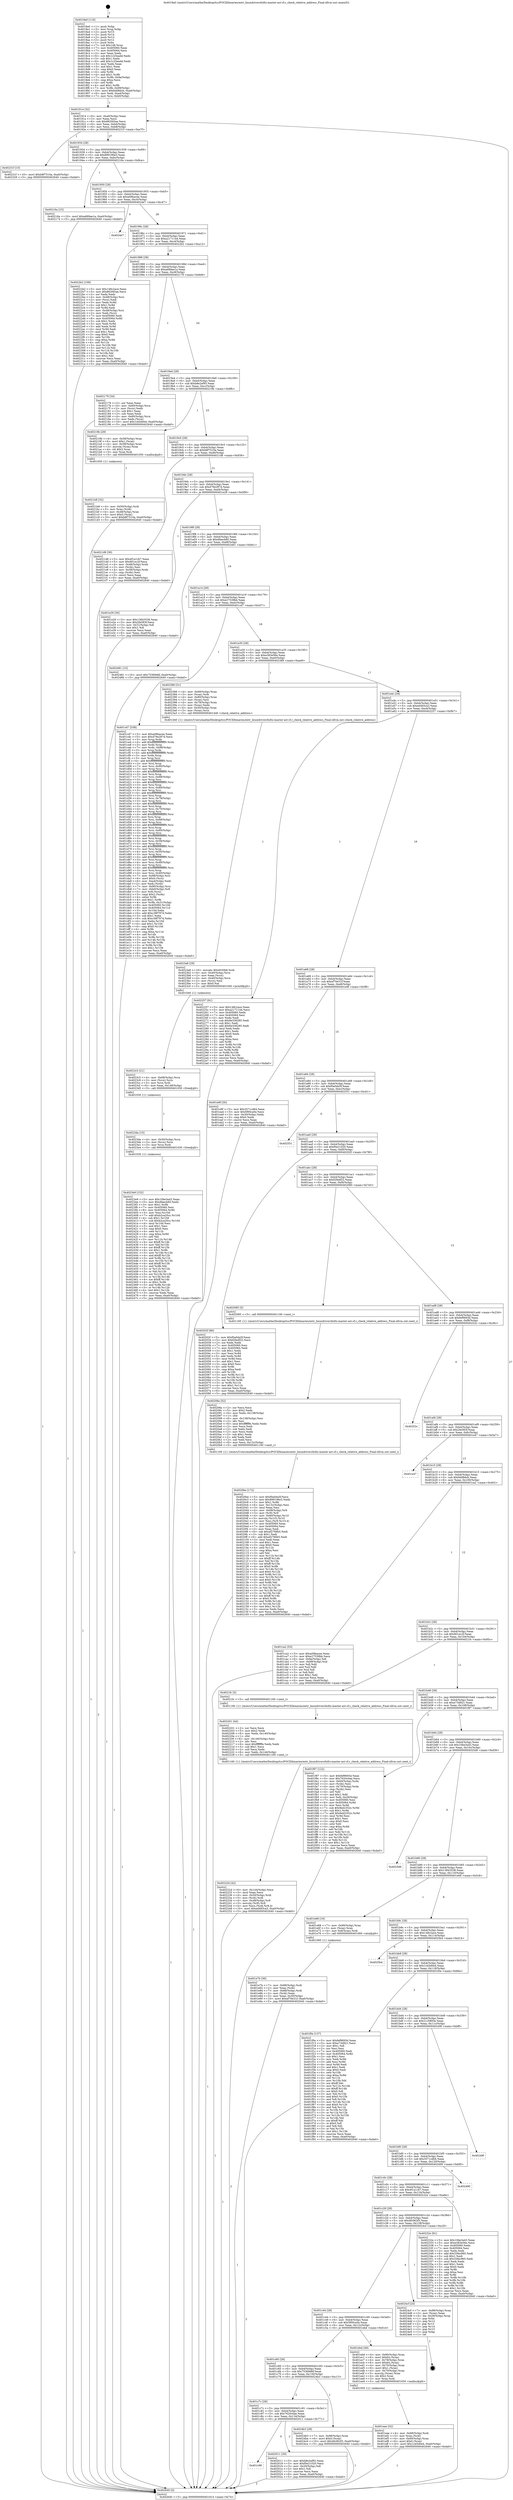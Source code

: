 digraph "0x4018a0" {
  label = "0x4018a0 (/mnt/c/Users/mathe/Desktop/tcc/POCII/binaries/extr_linuxdriversfsifsi-master-ast-cf.c_check_relative_address_Final-ollvm.out::main(0))"
  labelloc = "t"
  node[shape=record]

  Entry [label="",width=0.3,height=0.3,shape=circle,fillcolor=black,style=filled]
  "0x401914" [label="{
     0x401914 [32]\l
     | [instrs]\l
     &nbsp;&nbsp;0x401914 \<+6\>: mov -0xa0(%rbp),%eax\l
     &nbsp;&nbsp;0x40191a \<+2\>: mov %eax,%ecx\l
     &nbsp;&nbsp;0x40191c \<+6\>: sub $0x862f45ae,%ecx\l
     &nbsp;&nbsp;0x401922 \<+6\>: mov %eax,-0xb4(%rbp)\l
     &nbsp;&nbsp;0x401928 \<+6\>: mov %ecx,-0xb8(%rbp)\l
     &nbsp;&nbsp;0x40192e \<+6\>: je 000000000040231f \<main+0xa7f\>\l
  }"]
  "0x40231f" [label="{
     0x40231f [15]\l
     | [instrs]\l
     &nbsp;&nbsp;0x40231f \<+10\>: movl $0xb8f7510a,-0xa0(%rbp)\l
     &nbsp;&nbsp;0x402329 \<+5\>: jmp 0000000000402640 \<main+0xda0\>\l
  }"]
  "0x401934" [label="{
     0x401934 [28]\l
     | [instrs]\l
     &nbsp;&nbsp;0x401934 \<+5\>: jmp 0000000000401939 \<main+0x99\>\l
     &nbsp;&nbsp;0x401939 \<+6\>: mov -0xb4(%rbp),%eax\l
     &nbsp;&nbsp;0x40193f \<+5\>: sub $0x899196e3,%eax\l
     &nbsp;&nbsp;0x401944 \<+6\>: mov %eax,-0xbc(%rbp)\l
     &nbsp;&nbsp;0x40194a \<+6\>: je 000000000040216a \<main+0x8ca\>\l
  }"]
  Exit [label="",width=0.3,height=0.3,shape=circle,fillcolor=black,style=filled,peripheries=2]
  "0x40216a" [label="{
     0x40216a [15]\l
     | [instrs]\l
     &nbsp;&nbsp;0x40216a \<+10\>: movl $0xa689ae1a,-0xa0(%rbp)\l
     &nbsp;&nbsp;0x402174 \<+5\>: jmp 0000000000402640 \<main+0xda0\>\l
  }"]
  "0x401950" [label="{
     0x401950 [28]\l
     | [instrs]\l
     &nbsp;&nbsp;0x401950 \<+5\>: jmp 0000000000401955 \<main+0xb5\>\l
     &nbsp;&nbsp;0x401955 \<+6\>: mov -0xb4(%rbp),%eax\l
     &nbsp;&nbsp;0x40195b \<+5\>: sub $0xa09bacee,%eax\l
     &nbsp;&nbsp;0x401960 \<+6\>: mov %eax,-0xc0(%rbp)\l
     &nbsp;&nbsp;0x401966 \<+6\>: je 00000000004024e7 \<main+0xc47\>\l
  }"]
  "0x4023e9" [label="{
     0x4023e9 [152]\l
     | [instrs]\l
     &nbsp;&nbsp;0x4023e9 \<+5\>: mov $0x10be3a43,%eax\l
     &nbsp;&nbsp;0x4023ee \<+5\>: mov $0xdfaecb60,%edx\l
     &nbsp;&nbsp;0x4023f3 \<+3\>: mov $0x1,%r8b\l
     &nbsp;&nbsp;0x4023f6 \<+7\>: mov 0x405060,%esi\l
     &nbsp;&nbsp;0x4023fd \<+8\>: mov 0x405064,%r9d\l
     &nbsp;&nbsp;0x402405 \<+3\>: mov %esi,%r10d\l
     &nbsp;&nbsp;0x402408 \<+7\>: add $0xb2ca20cc,%r10d\l
     &nbsp;&nbsp;0x40240f \<+4\>: sub $0x1,%r10d\l
     &nbsp;&nbsp;0x402413 \<+7\>: sub $0xb2ca20cc,%r10d\l
     &nbsp;&nbsp;0x40241a \<+4\>: imul %r10d,%esi\l
     &nbsp;&nbsp;0x40241e \<+3\>: and $0x1,%esi\l
     &nbsp;&nbsp;0x402421 \<+3\>: cmp $0x0,%esi\l
     &nbsp;&nbsp;0x402424 \<+4\>: sete %r11b\l
     &nbsp;&nbsp;0x402428 \<+4\>: cmp $0xa,%r9d\l
     &nbsp;&nbsp;0x40242c \<+3\>: setl %bl\l
     &nbsp;&nbsp;0x40242f \<+3\>: mov %r11b,%r14b\l
     &nbsp;&nbsp;0x402432 \<+4\>: xor $0xff,%r14b\l
     &nbsp;&nbsp;0x402436 \<+3\>: mov %bl,%r15b\l
     &nbsp;&nbsp;0x402439 \<+4\>: xor $0xff,%r15b\l
     &nbsp;&nbsp;0x40243d \<+4\>: xor $0x1,%r8b\l
     &nbsp;&nbsp;0x402441 \<+3\>: mov %r14b,%r12b\l
     &nbsp;&nbsp;0x402444 \<+4\>: and $0xff,%r12b\l
     &nbsp;&nbsp;0x402448 \<+3\>: and %r8b,%r11b\l
     &nbsp;&nbsp;0x40244b \<+3\>: mov %r15b,%r13b\l
     &nbsp;&nbsp;0x40244e \<+4\>: and $0xff,%r13b\l
     &nbsp;&nbsp;0x402452 \<+3\>: and %r8b,%bl\l
     &nbsp;&nbsp;0x402455 \<+3\>: or %r11b,%r12b\l
     &nbsp;&nbsp;0x402458 \<+3\>: or %bl,%r13b\l
     &nbsp;&nbsp;0x40245b \<+3\>: xor %r13b,%r12b\l
     &nbsp;&nbsp;0x40245e \<+3\>: or %r15b,%r14b\l
     &nbsp;&nbsp;0x402461 \<+4\>: xor $0xff,%r14b\l
     &nbsp;&nbsp;0x402465 \<+4\>: or $0x1,%r8b\l
     &nbsp;&nbsp;0x402469 \<+3\>: and %r8b,%r14b\l
     &nbsp;&nbsp;0x40246c \<+3\>: or %r14b,%r12b\l
     &nbsp;&nbsp;0x40246f \<+4\>: test $0x1,%r12b\l
     &nbsp;&nbsp;0x402473 \<+3\>: cmovne %edx,%eax\l
     &nbsp;&nbsp;0x402476 \<+6\>: mov %eax,-0xa0(%rbp)\l
     &nbsp;&nbsp;0x40247c \<+5\>: jmp 0000000000402640 \<main+0xda0\>\l
  }"]
  "0x4024e7" [label="{
     0x4024e7\l
  }", style=dashed]
  "0x40196c" [label="{
     0x40196c [28]\l
     | [instrs]\l
     &nbsp;&nbsp;0x40196c \<+5\>: jmp 0000000000401971 \<main+0xd1\>\l
     &nbsp;&nbsp;0x401971 \<+6\>: mov -0xb4(%rbp),%eax\l
     &nbsp;&nbsp;0x401977 \<+5\>: sub $0xa2171144,%eax\l
     &nbsp;&nbsp;0x40197c \<+6\>: mov %eax,-0xc4(%rbp)\l
     &nbsp;&nbsp;0x401982 \<+6\>: je 00000000004022b2 \<main+0xa12\>\l
  }"]
  "0x4023da" [label="{
     0x4023da [15]\l
     | [instrs]\l
     &nbsp;&nbsp;0x4023da \<+4\>: mov -0x50(%rbp),%rcx\l
     &nbsp;&nbsp;0x4023de \<+3\>: mov (%rcx),%rcx\l
     &nbsp;&nbsp;0x4023e1 \<+3\>: mov %rcx,%rdi\l
     &nbsp;&nbsp;0x4023e4 \<+5\>: call 0000000000401030 \<free@plt\>\l
     | [calls]\l
     &nbsp;&nbsp;0x401030 \{1\} (unknown)\l
  }"]
  "0x4022b2" [label="{
     0x4022b2 [109]\l
     | [instrs]\l
     &nbsp;&nbsp;0x4022b2 \<+5\>: mov $0x148c2ace,%eax\l
     &nbsp;&nbsp;0x4022b7 \<+5\>: mov $0x862f45ae,%ecx\l
     &nbsp;&nbsp;0x4022bc \<+2\>: xor %edx,%edx\l
     &nbsp;&nbsp;0x4022be \<+4\>: mov -0x48(%rbp),%rsi\l
     &nbsp;&nbsp;0x4022c2 \<+2\>: mov (%rsi),%edi\l
     &nbsp;&nbsp;0x4022c4 \<+3\>: mov %edx,%r8d\l
     &nbsp;&nbsp;0x4022c7 \<+4\>: sub $0x1,%r8d\l
     &nbsp;&nbsp;0x4022cb \<+3\>: sub %r8d,%edi\l
     &nbsp;&nbsp;0x4022ce \<+4\>: mov -0x48(%rbp),%rsi\l
     &nbsp;&nbsp;0x4022d2 \<+2\>: mov %edi,(%rsi)\l
     &nbsp;&nbsp;0x4022d4 \<+7\>: mov 0x405060,%edi\l
     &nbsp;&nbsp;0x4022db \<+8\>: mov 0x405064,%r8d\l
     &nbsp;&nbsp;0x4022e3 \<+3\>: sub $0x1,%edx\l
     &nbsp;&nbsp;0x4022e6 \<+3\>: mov %edi,%r9d\l
     &nbsp;&nbsp;0x4022e9 \<+3\>: add %edx,%r9d\l
     &nbsp;&nbsp;0x4022ec \<+4\>: imul %r9d,%edi\l
     &nbsp;&nbsp;0x4022f0 \<+3\>: and $0x1,%edi\l
     &nbsp;&nbsp;0x4022f3 \<+3\>: cmp $0x0,%edi\l
     &nbsp;&nbsp;0x4022f6 \<+4\>: sete %r10b\l
     &nbsp;&nbsp;0x4022fa \<+4\>: cmp $0xa,%r8d\l
     &nbsp;&nbsp;0x4022fe \<+4\>: setl %r11b\l
     &nbsp;&nbsp;0x402302 \<+3\>: mov %r10b,%bl\l
     &nbsp;&nbsp;0x402305 \<+3\>: and %r11b,%bl\l
     &nbsp;&nbsp;0x402308 \<+3\>: xor %r11b,%r10b\l
     &nbsp;&nbsp;0x40230b \<+3\>: or %r10b,%bl\l
     &nbsp;&nbsp;0x40230e \<+3\>: test $0x1,%bl\l
     &nbsp;&nbsp;0x402311 \<+3\>: cmovne %ecx,%eax\l
     &nbsp;&nbsp;0x402314 \<+6\>: mov %eax,-0xa0(%rbp)\l
     &nbsp;&nbsp;0x40231a \<+5\>: jmp 0000000000402640 \<main+0xda0\>\l
  }"]
  "0x401988" [label="{
     0x401988 [28]\l
     | [instrs]\l
     &nbsp;&nbsp;0x401988 \<+5\>: jmp 000000000040198d \<main+0xed\>\l
     &nbsp;&nbsp;0x40198d \<+6\>: mov -0xb4(%rbp),%eax\l
     &nbsp;&nbsp;0x401993 \<+5\>: sub $0xa689ae1a,%eax\l
     &nbsp;&nbsp;0x401998 \<+6\>: mov %eax,-0xc8(%rbp)\l
     &nbsp;&nbsp;0x40199e \<+6\>: je 0000000000402179 \<main+0x8d9\>\l
  }"]
  "0x4023c5" [label="{
     0x4023c5 [21]\l
     | [instrs]\l
     &nbsp;&nbsp;0x4023c5 \<+4\>: mov -0x68(%rbp),%rcx\l
     &nbsp;&nbsp;0x4023c9 \<+3\>: mov (%rcx),%rcx\l
     &nbsp;&nbsp;0x4023cc \<+3\>: mov %rcx,%rdi\l
     &nbsp;&nbsp;0x4023cf \<+6\>: mov %eax,-0x148(%rbp)\l
     &nbsp;&nbsp;0x4023d5 \<+5\>: call 0000000000401030 \<free@plt\>\l
     | [calls]\l
     &nbsp;&nbsp;0x401030 \{1\} (unknown)\l
  }"]
  "0x402179" [label="{
     0x402179 [34]\l
     | [instrs]\l
     &nbsp;&nbsp;0x402179 \<+2\>: xor %eax,%eax\l
     &nbsp;&nbsp;0x40217b \<+4\>: mov -0x60(%rbp),%rcx\l
     &nbsp;&nbsp;0x40217f \<+2\>: mov (%rcx),%edx\l
     &nbsp;&nbsp;0x402181 \<+3\>: sub $0x1,%eax\l
     &nbsp;&nbsp;0x402184 \<+2\>: sub %eax,%edx\l
     &nbsp;&nbsp;0x402186 \<+4\>: mov -0x60(%rbp),%rcx\l
     &nbsp;&nbsp;0x40218a \<+2\>: mov %edx,(%rcx)\l
     &nbsp;&nbsp;0x40218c \<+10\>: movl $0x1cb5d0e4,-0xa0(%rbp)\l
     &nbsp;&nbsp;0x402196 \<+5\>: jmp 0000000000402640 \<main+0xda0\>\l
  }"]
  "0x4019a4" [label="{
     0x4019a4 [28]\l
     | [instrs]\l
     &nbsp;&nbsp;0x4019a4 \<+5\>: jmp 00000000004019a9 \<main+0x109\>\l
     &nbsp;&nbsp;0x4019a9 \<+6\>: mov -0xb4(%rbp),%eax\l
     &nbsp;&nbsp;0x4019af \<+5\>: sub $0xb8e2ef93,%eax\l
     &nbsp;&nbsp;0x4019b4 \<+6\>: mov %eax,-0xcc(%rbp)\l
     &nbsp;&nbsp;0x4019ba \<+6\>: je 000000000040219b \<main+0x8fb\>\l
  }"]
  "0x4023a8" [label="{
     0x4023a8 [29]\l
     | [instrs]\l
     &nbsp;&nbsp;0x4023a8 \<+10\>: movabs $0x4030b6,%rdi\l
     &nbsp;&nbsp;0x4023b2 \<+4\>: mov -0x40(%rbp),%rcx\l
     &nbsp;&nbsp;0x4023b6 \<+2\>: mov %eax,(%rcx)\l
     &nbsp;&nbsp;0x4023b8 \<+4\>: mov -0x40(%rbp),%rcx\l
     &nbsp;&nbsp;0x4023bc \<+2\>: mov (%rcx),%esi\l
     &nbsp;&nbsp;0x4023be \<+2\>: mov $0x0,%al\l
     &nbsp;&nbsp;0x4023c0 \<+5\>: call 0000000000401040 \<printf@plt\>\l
     | [calls]\l
     &nbsp;&nbsp;0x401040 \{1\} (unknown)\l
  }"]
  "0x40219b" [label="{
     0x40219b [29]\l
     | [instrs]\l
     &nbsp;&nbsp;0x40219b \<+4\>: mov -0x58(%rbp),%rax\l
     &nbsp;&nbsp;0x40219f \<+6\>: movl $0x1,(%rax)\l
     &nbsp;&nbsp;0x4021a5 \<+4\>: mov -0x58(%rbp),%rax\l
     &nbsp;&nbsp;0x4021a9 \<+3\>: movslq (%rax),%rax\l
     &nbsp;&nbsp;0x4021ac \<+4\>: shl $0x2,%rax\l
     &nbsp;&nbsp;0x4021b0 \<+3\>: mov %rax,%rdi\l
     &nbsp;&nbsp;0x4021b3 \<+5\>: call 0000000000401050 \<malloc@plt\>\l
     | [calls]\l
     &nbsp;&nbsp;0x401050 \{1\} (unknown)\l
  }"]
  "0x4019c0" [label="{
     0x4019c0 [28]\l
     | [instrs]\l
     &nbsp;&nbsp;0x4019c0 \<+5\>: jmp 00000000004019c5 \<main+0x125\>\l
     &nbsp;&nbsp;0x4019c5 \<+6\>: mov -0xb4(%rbp),%eax\l
     &nbsp;&nbsp;0x4019cb \<+5\>: sub $0xb8f7510a,%eax\l
     &nbsp;&nbsp;0x4019d0 \<+6\>: mov %eax,-0xd0(%rbp)\l
     &nbsp;&nbsp;0x4019d6 \<+6\>: je 00000000004021d8 \<main+0x938\>\l
  }"]
  "0x40222d" [label="{
     0x40222d [42]\l
     | [instrs]\l
     &nbsp;&nbsp;0x40222d \<+6\>: mov -0x144(%rbp),%ecx\l
     &nbsp;&nbsp;0x402233 \<+3\>: imul %eax,%ecx\l
     &nbsp;&nbsp;0x402236 \<+4\>: mov -0x50(%rbp),%rdi\l
     &nbsp;&nbsp;0x40223a \<+3\>: mov (%rdi),%rdi\l
     &nbsp;&nbsp;0x40223d \<+4\>: mov -0x48(%rbp),%r8\l
     &nbsp;&nbsp;0x402241 \<+3\>: movslq (%r8),%r8\l
     &nbsp;&nbsp;0x402244 \<+4\>: mov %ecx,(%rdi,%r8,4)\l
     &nbsp;&nbsp;0x402248 \<+10\>: movl $0xed493ca3,-0xa0(%rbp)\l
     &nbsp;&nbsp;0x402252 \<+5\>: jmp 0000000000402640 \<main+0xda0\>\l
  }"]
  "0x4021d8" [label="{
     0x4021d8 [36]\l
     | [instrs]\l
     &nbsp;&nbsp;0x4021d8 \<+5\>: mov $0x4f1a1cb7,%eax\l
     &nbsp;&nbsp;0x4021dd \<+5\>: mov $0x901ec2f,%ecx\l
     &nbsp;&nbsp;0x4021e2 \<+4\>: mov -0x48(%rbp),%rdx\l
     &nbsp;&nbsp;0x4021e6 \<+2\>: mov (%rdx),%esi\l
     &nbsp;&nbsp;0x4021e8 \<+4\>: mov -0x58(%rbp),%rdx\l
     &nbsp;&nbsp;0x4021ec \<+2\>: cmp (%rdx),%esi\l
     &nbsp;&nbsp;0x4021ee \<+3\>: cmovl %ecx,%eax\l
     &nbsp;&nbsp;0x4021f1 \<+6\>: mov %eax,-0xa0(%rbp)\l
     &nbsp;&nbsp;0x4021f7 \<+5\>: jmp 0000000000402640 \<main+0xda0\>\l
  }"]
  "0x4019dc" [label="{
     0x4019dc [28]\l
     | [instrs]\l
     &nbsp;&nbsp;0x4019dc \<+5\>: jmp 00000000004019e1 \<main+0x141\>\l
     &nbsp;&nbsp;0x4019e1 \<+6\>: mov -0xb4(%rbp),%eax\l
     &nbsp;&nbsp;0x4019e7 \<+5\>: sub $0xd79e287d,%eax\l
     &nbsp;&nbsp;0x4019ec \<+6\>: mov %eax,-0xd4(%rbp)\l
     &nbsp;&nbsp;0x4019f2 \<+6\>: je 0000000000401e29 \<main+0x589\>\l
  }"]
  "0x402201" [label="{
     0x402201 [44]\l
     | [instrs]\l
     &nbsp;&nbsp;0x402201 \<+2\>: xor %ecx,%ecx\l
     &nbsp;&nbsp;0x402203 \<+5\>: mov $0x2,%edx\l
     &nbsp;&nbsp;0x402208 \<+6\>: mov %edx,-0x140(%rbp)\l
     &nbsp;&nbsp;0x40220e \<+1\>: cltd\l
     &nbsp;&nbsp;0x40220f \<+6\>: mov -0x140(%rbp),%esi\l
     &nbsp;&nbsp;0x402215 \<+2\>: idiv %esi\l
     &nbsp;&nbsp;0x402217 \<+6\>: imul $0xfffffffe,%edx,%edx\l
     &nbsp;&nbsp;0x40221d \<+3\>: sub $0x1,%ecx\l
     &nbsp;&nbsp;0x402220 \<+2\>: sub %ecx,%edx\l
     &nbsp;&nbsp;0x402222 \<+6\>: mov %edx,-0x144(%rbp)\l
     &nbsp;&nbsp;0x402228 \<+5\>: call 0000000000401160 \<next_i\>\l
     | [calls]\l
     &nbsp;&nbsp;0x401160 \{1\} (/mnt/c/Users/mathe/Desktop/tcc/POCII/binaries/extr_linuxdriversfsifsi-master-ast-cf.c_check_relative_address_Final-ollvm.out::next_i)\l
  }"]
  "0x401e29" [label="{
     0x401e29 [30]\l
     | [instrs]\l
     &nbsp;&nbsp;0x401e29 \<+5\>: mov $0x13843538,%eax\l
     &nbsp;&nbsp;0x401e2e \<+5\>: mov $0x2fe583f,%ecx\l
     &nbsp;&nbsp;0x401e33 \<+3\>: mov -0x31(%rbp),%dl\l
     &nbsp;&nbsp;0x401e36 \<+3\>: test $0x1,%dl\l
     &nbsp;&nbsp;0x401e39 \<+3\>: cmovne %ecx,%eax\l
     &nbsp;&nbsp;0x401e3c \<+6\>: mov %eax,-0xa0(%rbp)\l
     &nbsp;&nbsp;0x401e42 \<+5\>: jmp 0000000000402640 \<main+0xda0\>\l
  }"]
  "0x4019f8" [label="{
     0x4019f8 [28]\l
     | [instrs]\l
     &nbsp;&nbsp;0x4019f8 \<+5\>: jmp 00000000004019fd \<main+0x15d\>\l
     &nbsp;&nbsp;0x4019fd \<+6\>: mov -0xb4(%rbp),%eax\l
     &nbsp;&nbsp;0x401a03 \<+5\>: sub $0xdfaecb60,%eax\l
     &nbsp;&nbsp;0x401a08 \<+6\>: mov %eax,-0xd8(%rbp)\l
     &nbsp;&nbsp;0x401a0e \<+6\>: je 0000000000402481 \<main+0xbe1\>\l
  }"]
  "0x4021b8" [label="{
     0x4021b8 [32]\l
     | [instrs]\l
     &nbsp;&nbsp;0x4021b8 \<+4\>: mov -0x50(%rbp),%rdi\l
     &nbsp;&nbsp;0x4021bc \<+3\>: mov %rax,(%rdi)\l
     &nbsp;&nbsp;0x4021bf \<+4\>: mov -0x48(%rbp),%rax\l
     &nbsp;&nbsp;0x4021c3 \<+6\>: movl $0x0,(%rax)\l
     &nbsp;&nbsp;0x4021c9 \<+10\>: movl $0xb8f7510a,-0xa0(%rbp)\l
     &nbsp;&nbsp;0x4021d3 \<+5\>: jmp 0000000000402640 \<main+0xda0\>\l
  }"]
  "0x402481" [label="{
     0x402481 [15]\l
     | [instrs]\l
     &nbsp;&nbsp;0x402481 \<+10\>: movl $0x75369d6f,-0xa0(%rbp)\l
     &nbsp;&nbsp;0x40248b \<+5\>: jmp 0000000000402640 \<main+0xda0\>\l
  }"]
  "0x401a14" [label="{
     0x401a14 [28]\l
     | [instrs]\l
     &nbsp;&nbsp;0x401a14 \<+5\>: jmp 0000000000401a19 \<main+0x179\>\l
     &nbsp;&nbsp;0x401a19 \<+6\>: mov -0xb4(%rbp),%eax\l
     &nbsp;&nbsp;0x401a1f \<+5\>: sub $0xe27539bb,%eax\l
     &nbsp;&nbsp;0x401a24 \<+6\>: mov %eax,-0xdc(%rbp)\l
     &nbsp;&nbsp;0x401a2a \<+6\>: je 0000000000401cd7 \<main+0x437\>\l
  }"]
  "0x4020be" [label="{
     0x4020be [172]\l
     | [instrs]\l
     &nbsp;&nbsp;0x4020be \<+5\>: mov $0xf0a0da5f,%ecx\l
     &nbsp;&nbsp;0x4020c3 \<+5\>: mov $0x899196e3,%edx\l
     &nbsp;&nbsp;0x4020c8 \<+3\>: mov $0x1,%r8b\l
     &nbsp;&nbsp;0x4020cb \<+6\>: mov -0x13c(%rbp),%esi\l
     &nbsp;&nbsp;0x4020d1 \<+3\>: imul %eax,%esi\l
     &nbsp;&nbsp;0x4020d4 \<+4\>: mov -0x68(%rbp),%r9\l
     &nbsp;&nbsp;0x4020d8 \<+3\>: mov (%r9),%r9\l
     &nbsp;&nbsp;0x4020db \<+4\>: mov -0x60(%rbp),%r10\l
     &nbsp;&nbsp;0x4020df \<+3\>: movslq (%r10),%r10\l
     &nbsp;&nbsp;0x4020e2 \<+4\>: mov %esi,(%r9,%r10,4)\l
     &nbsp;&nbsp;0x4020e6 \<+7\>: mov 0x405060,%eax\l
     &nbsp;&nbsp;0x4020ed \<+7\>: mov 0x405064,%esi\l
     &nbsp;&nbsp;0x4020f4 \<+2\>: mov %eax,%edi\l
     &nbsp;&nbsp;0x4020f6 \<+6\>: sub $0xaf2766b5,%edi\l
     &nbsp;&nbsp;0x4020fc \<+3\>: sub $0x1,%edi\l
     &nbsp;&nbsp;0x4020ff \<+6\>: add $0xaf2766b5,%edi\l
     &nbsp;&nbsp;0x402105 \<+3\>: imul %edi,%eax\l
     &nbsp;&nbsp;0x402108 \<+3\>: and $0x1,%eax\l
     &nbsp;&nbsp;0x40210b \<+3\>: cmp $0x0,%eax\l
     &nbsp;&nbsp;0x40210e \<+4\>: sete %r11b\l
     &nbsp;&nbsp;0x402112 \<+3\>: cmp $0xa,%esi\l
     &nbsp;&nbsp;0x402115 \<+3\>: setl %bl\l
     &nbsp;&nbsp;0x402118 \<+3\>: mov %r11b,%r14b\l
     &nbsp;&nbsp;0x40211b \<+4\>: xor $0xff,%r14b\l
     &nbsp;&nbsp;0x40211f \<+3\>: mov %bl,%r15b\l
     &nbsp;&nbsp;0x402122 \<+4\>: xor $0xff,%r15b\l
     &nbsp;&nbsp;0x402126 \<+4\>: xor $0x0,%r8b\l
     &nbsp;&nbsp;0x40212a \<+3\>: mov %r14b,%r12b\l
     &nbsp;&nbsp;0x40212d \<+4\>: and $0x0,%r12b\l
     &nbsp;&nbsp;0x402131 \<+3\>: and %r8b,%r11b\l
     &nbsp;&nbsp;0x402134 \<+3\>: mov %r15b,%r13b\l
     &nbsp;&nbsp;0x402137 \<+4\>: and $0x0,%r13b\l
     &nbsp;&nbsp;0x40213b \<+3\>: and %r8b,%bl\l
     &nbsp;&nbsp;0x40213e \<+3\>: or %r11b,%r12b\l
     &nbsp;&nbsp;0x402141 \<+3\>: or %bl,%r13b\l
     &nbsp;&nbsp;0x402144 \<+3\>: xor %r13b,%r12b\l
     &nbsp;&nbsp;0x402147 \<+3\>: or %r15b,%r14b\l
     &nbsp;&nbsp;0x40214a \<+4\>: xor $0xff,%r14b\l
     &nbsp;&nbsp;0x40214e \<+4\>: or $0x0,%r8b\l
     &nbsp;&nbsp;0x402152 \<+3\>: and %r8b,%r14b\l
     &nbsp;&nbsp;0x402155 \<+3\>: or %r14b,%r12b\l
     &nbsp;&nbsp;0x402158 \<+4\>: test $0x1,%r12b\l
     &nbsp;&nbsp;0x40215c \<+3\>: cmovne %edx,%ecx\l
     &nbsp;&nbsp;0x40215f \<+6\>: mov %ecx,-0xa0(%rbp)\l
     &nbsp;&nbsp;0x402165 \<+5\>: jmp 0000000000402640 \<main+0xda0\>\l
  }"]
  "0x401cd7" [label="{
     0x401cd7 [338]\l
     | [instrs]\l
     &nbsp;&nbsp;0x401cd7 \<+5\>: mov $0xa09bacee,%eax\l
     &nbsp;&nbsp;0x401cdc \<+5\>: mov $0xd79e287d,%ecx\l
     &nbsp;&nbsp;0x401ce1 \<+3\>: mov %rsp,%rdx\l
     &nbsp;&nbsp;0x401ce4 \<+4\>: add $0xfffffffffffffff0,%rdx\l
     &nbsp;&nbsp;0x401ce8 \<+3\>: mov %rdx,%rsp\l
     &nbsp;&nbsp;0x401ceb \<+7\>: mov %rdx,-0x98(%rbp)\l
     &nbsp;&nbsp;0x401cf2 \<+3\>: mov %rsp,%rdx\l
     &nbsp;&nbsp;0x401cf5 \<+4\>: add $0xfffffffffffffff0,%rdx\l
     &nbsp;&nbsp;0x401cf9 \<+3\>: mov %rdx,%rsp\l
     &nbsp;&nbsp;0x401cfc \<+3\>: mov %rsp,%rsi\l
     &nbsp;&nbsp;0x401cff \<+4\>: add $0xfffffffffffffff0,%rsi\l
     &nbsp;&nbsp;0x401d03 \<+3\>: mov %rsi,%rsp\l
     &nbsp;&nbsp;0x401d06 \<+7\>: mov %rsi,-0x90(%rbp)\l
     &nbsp;&nbsp;0x401d0d \<+3\>: mov %rsp,%rsi\l
     &nbsp;&nbsp;0x401d10 \<+4\>: add $0xfffffffffffffff0,%rsi\l
     &nbsp;&nbsp;0x401d14 \<+3\>: mov %rsi,%rsp\l
     &nbsp;&nbsp;0x401d17 \<+7\>: mov %rsi,-0x88(%rbp)\l
     &nbsp;&nbsp;0x401d1e \<+3\>: mov %rsp,%rsi\l
     &nbsp;&nbsp;0x401d21 \<+4\>: add $0xfffffffffffffff0,%rsi\l
     &nbsp;&nbsp;0x401d25 \<+3\>: mov %rsi,%rsp\l
     &nbsp;&nbsp;0x401d28 \<+4\>: mov %rsi,-0x80(%rbp)\l
     &nbsp;&nbsp;0x401d2c \<+3\>: mov %rsp,%rsi\l
     &nbsp;&nbsp;0x401d2f \<+4\>: add $0xfffffffffffffff0,%rsi\l
     &nbsp;&nbsp;0x401d33 \<+3\>: mov %rsi,%rsp\l
     &nbsp;&nbsp;0x401d36 \<+4\>: mov %rsi,-0x78(%rbp)\l
     &nbsp;&nbsp;0x401d3a \<+3\>: mov %rsp,%rsi\l
     &nbsp;&nbsp;0x401d3d \<+4\>: add $0xfffffffffffffff0,%rsi\l
     &nbsp;&nbsp;0x401d41 \<+3\>: mov %rsi,%rsp\l
     &nbsp;&nbsp;0x401d44 \<+4\>: mov %rsi,-0x70(%rbp)\l
     &nbsp;&nbsp;0x401d48 \<+3\>: mov %rsp,%rsi\l
     &nbsp;&nbsp;0x401d4b \<+4\>: add $0xfffffffffffffff0,%rsi\l
     &nbsp;&nbsp;0x401d4f \<+3\>: mov %rsi,%rsp\l
     &nbsp;&nbsp;0x401d52 \<+4\>: mov %rsi,-0x68(%rbp)\l
     &nbsp;&nbsp;0x401d56 \<+3\>: mov %rsp,%rsi\l
     &nbsp;&nbsp;0x401d59 \<+4\>: add $0xfffffffffffffff0,%rsi\l
     &nbsp;&nbsp;0x401d5d \<+3\>: mov %rsi,%rsp\l
     &nbsp;&nbsp;0x401d60 \<+4\>: mov %rsi,-0x60(%rbp)\l
     &nbsp;&nbsp;0x401d64 \<+3\>: mov %rsp,%rsi\l
     &nbsp;&nbsp;0x401d67 \<+4\>: add $0xfffffffffffffff0,%rsi\l
     &nbsp;&nbsp;0x401d6b \<+3\>: mov %rsi,%rsp\l
     &nbsp;&nbsp;0x401d6e \<+4\>: mov %rsi,-0x58(%rbp)\l
     &nbsp;&nbsp;0x401d72 \<+3\>: mov %rsp,%rsi\l
     &nbsp;&nbsp;0x401d75 \<+4\>: add $0xfffffffffffffff0,%rsi\l
     &nbsp;&nbsp;0x401d79 \<+3\>: mov %rsi,%rsp\l
     &nbsp;&nbsp;0x401d7c \<+4\>: mov %rsi,-0x50(%rbp)\l
     &nbsp;&nbsp;0x401d80 \<+3\>: mov %rsp,%rsi\l
     &nbsp;&nbsp;0x401d83 \<+4\>: add $0xfffffffffffffff0,%rsi\l
     &nbsp;&nbsp;0x401d87 \<+3\>: mov %rsi,%rsp\l
     &nbsp;&nbsp;0x401d8a \<+4\>: mov %rsi,-0x48(%rbp)\l
     &nbsp;&nbsp;0x401d8e \<+3\>: mov %rsp,%rsi\l
     &nbsp;&nbsp;0x401d91 \<+4\>: add $0xfffffffffffffff0,%rsi\l
     &nbsp;&nbsp;0x401d95 \<+3\>: mov %rsi,%rsp\l
     &nbsp;&nbsp;0x401d98 \<+4\>: mov %rsi,-0x40(%rbp)\l
     &nbsp;&nbsp;0x401d9c \<+7\>: mov -0x98(%rbp),%rsi\l
     &nbsp;&nbsp;0x401da3 \<+6\>: movl $0x0,(%rsi)\l
     &nbsp;&nbsp;0x401da9 \<+6\>: mov -0xa4(%rbp),%edi\l
     &nbsp;&nbsp;0x401daf \<+2\>: mov %edi,(%rdx)\l
     &nbsp;&nbsp;0x401db1 \<+7\>: mov -0x90(%rbp),%rsi\l
     &nbsp;&nbsp;0x401db8 \<+7\>: mov -0xb0(%rbp),%r8\l
     &nbsp;&nbsp;0x401dbf \<+3\>: mov %r8,(%rsi)\l
     &nbsp;&nbsp;0x401dc2 \<+3\>: cmpl $0x2,(%rdx)\l
     &nbsp;&nbsp;0x401dc5 \<+4\>: setne %r9b\l
     &nbsp;&nbsp;0x401dc9 \<+4\>: and $0x1,%r9b\l
     &nbsp;&nbsp;0x401dcd \<+4\>: mov %r9b,-0x31(%rbp)\l
     &nbsp;&nbsp;0x401dd1 \<+8\>: mov 0x405060,%r10d\l
     &nbsp;&nbsp;0x401dd9 \<+8\>: mov 0x405064,%r11d\l
     &nbsp;&nbsp;0x401de1 \<+3\>: mov %r10d,%ebx\l
     &nbsp;&nbsp;0x401de4 \<+6\>: add $0xc38f797d,%ebx\l
     &nbsp;&nbsp;0x401dea \<+3\>: sub $0x1,%ebx\l
     &nbsp;&nbsp;0x401ded \<+6\>: sub $0xc38f797d,%ebx\l
     &nbsp;&nbsp;0x401df3 \<+4\>: imul %ebx,%r10d\l
     &nbsp;&nbsp;0x401df7 \<+4\>: and $0x1,%r10d\l
     &nbsp;&nbsp;0x401dfb \<+4\>: cmp $0x0,%r10d\l
     &nbsp;&nbsp;0x401dff \<+4\>: sete %r9b\l
     &nbsp;&nbsp;0x401e03 \<+4\>: cmp $0xa,%r11d\l
     &nbsp;&nbsp;0x401e07 \<+4\>: setl %r14b\l
     &nbsp;&nbsp;0x401e0b \<+3\>: mov %r9b,%r15b\l
     &nbsp;&nbsp;0x401e0e \<+3\>: and %r14b,%r15b\l
     &nbsp;&nbsp;0x401e11 \<+3\>: xor %r14b,%r9b\l
     &nbsp;&nbsp;0x401e14 \<+3\>: or %r9b,%r15b\l
     &nbsp;&nbsp;0x401e17 \<+4\>: test $0x1,%r15b\l
     &nbsp;&nbsp;0x401e1b \<+3\>: cmovne %ecx,%eax\l
     &nbsp;&nbsp;0x401e1e \<+6\>: mov %eax,-0xa0(%rbp)\l
     &nbsp;&nbsp;0x401e24 \<+5\>: jmp 0000000000402640 \<main+0xda0\>\l
  }"]
  "0x401a30" [label="{
     0x401a30 [28]\l
     | [instrs]\l
     &nbsp;&nbsp;0x401a30 \<+5\>: jmp 0000000000401a35 \<main+0x195\>\l
     &nbsp;&nbsp;0x401a35 \<+6\>: mov -0xb4(%rbp),%eax\l
     &nbsp;&nbsp;0x401a3b \<+5\>: sub $0xe383e56e,%eax\l
     &nbsp;&nbsp;0x401a40 \<+6\>: mov %eax,-0xe0(%rbp)\l
     &nbsp;&nbsp;0x401a46 \<+6\>: je 0000000000402389 \<main+0xae9\>\l
  }"]
  "0x40208a" [label="{
     0x40208a [52]\l
     | [instrs]\l
     &nbsp;&nbsp;0x40208a \<+2\>: xor %ecx,%ecx\l
     &nbsp;&nbsp;0x40208c \<+5\>: mov $0x2,%edx\l
     &nbsp;&nbsp;0x402091 \<+6\>: mov %edx,-0x138(%rbp)\l
     &nbsp;&nbsp;0x402097 \<+1\>: cltd\l
     &nbsp;&nbsp;0x402098 \<+6\>: mov -0x138(%rbp),%esi\l
     &nbsp;&nbsp;0x40209e \<+2\>: idiv %esi\l
     &nbsp;&nbsp;0x4020a0 \<+6\>: imul $0xfffffffe,%edx,%edx\l
     &nbsp;&nbsp;0x4020a6 \<+2\>: mov %ecx,%edi\l
     &nbsp;&nbsp;0x4020a8 \<+2\>: sub %edx,%edi\l
     &nbsp;&nbsp;0x4020aa \<+2\>: mov %ecx,%edx\l
     &nbsp;&nbsp;0x4020ac \<+3\>: sub $0x1,%edx\l
     &nbsp;&nbsp;0x4020af \<+2\>: add %edx,%edi\l
     &nbsp;&nbsp;0x4020b1 \<+2\>: sub %edi,%ecx\l
     &nbsp;&nbsp;0x4020b3 \<+6\>: mov %ecx,-0x13c(%rbp)\l
     &nbsp;&nbsp;0x4020b9 \<+5\>: call 0000000000401160 \<next_i\>\l
     | [calls]\l
     &nbsp;&nbsp;0x401160 \{1\} (/mnt/c/Users/mathe/Desktop/tcc/POCII/binaries/extr_linuxdriversfsifsi-master-ast-cf.c_check_relative_address_Final-ollvm.out::next_i)\l
  }"]
  "0x402389" [label="{
     0x402389 [31]\l
     | [instrs]\l
     &nbsp;&nbsp;0x402389 \<+4\>: mov -0x68(%rbp),%rax\l
     &nbsp;&nbsp;0x40238d \<+3\>: mov (%rax),%rdi\l
     &nbsp;&nbsp;0x402390 \<+4\>: mov -0x80(%rbp),%rax\l
     &nbsp;&nbsp;0x402394 \<+2\>: mov (%rax),%esi\l
     &nbsp;&nbsp;0x402396 \<+4\>: mov -0x78(%rbp),%rax\l
     &nbsp;&nbsp;0x40239a \<+2\>: mov (%rax),%edx\l
     &nbsp;&nbsp;0x40239c \<+4\>: mov -0x50(%rbp),%rax\l
     &nbsp;&nbsp;0x4023a0 \<+3\>: mov (%rax),%rcx\l
     &nbsp;&nbsp;0x4023a3 \<+5\>: call 0000000000401440 \<check_relative_address\>\l
     | [calls]\l
     &nbsp;&nbsp;0x401440 \{1\} (/mnt/c/Users/mathe/Desktop/tcc/POCII/binaries/extr_linuxdriversfsifsi-master-ast-cf.c_check_relative_address_Final-ollvm.out::check_relative_address)\l
  }"]
  "0x401a4c" [label="{
     0x401a4c [28]\l
     | [instrs]\l
     &nbsp;&nbsp;0x401a4c \<+5\>: jmp 0000000000401a51 \<main+0x1b1\>\l
     &nbsp;&nbsp;0x401a51 \<+6\>: mov -0xb4(%rbp),%eax\l
     &nbsp;&nbsp;0x401a57 \<+5\>: sub $0xed493ca3,%eax\l
     &nbsp;&nbsp;0x401a5c \<+6\>: mov %eax,-0xe4(%rbp)\l
     &nbsp;&nbsp;0x401a62 \<+6\>: je 0000000000402257 \<main+0x9b7\>\l
  }"]
  "0x401c98" [label="{
     0x401c98\l
  }", style=dashed]
  "0x402257" [label="{
     0x402257 [91]\l
     | [instrs]\l
     &nbsp;&nbsp;0x402257 \<+5\>: mov $0x148c2ace,%eax\l
     &nbsp;&nbsp;0x40225c \<+5\>: mov $0xa2171144,%ecx\l
     &nbsp;&nbsp;0x402261 \<+7\>: mov 0x405060,%edx\l
     &nbsp;&nbsp;0x402268 \<+7\>: mov 0x405064,%esi\l
     &nbsp;&nbsp;0x40226f \<+2\>: mov %edx,%edi\l
     &nbsp;&nbsp;0x402271 \<+6\>: sub $0x6e336285,%edi\l
     &nbsp;&nbsp;0x402277 \<+3\>: sub $0x1,%edi\l
     &nbsp;&nbsp;0x40227a \<+6\>: add $0x6e336285,%edi\l
     &nbsp;&nbsp;0x402280 \<+3\>: imul %edi,%edx\l
     &nbsp;&nbsp;0x402283 \<+3\>: and $0x1,%edx\l
     &nbsp;&nbsp;0x402286 \<+3\>: cmp $0x0,%edx\l
     &nbsp;&nbsp;0x402289 \<+4\>: sete %r8b\l
     &nbsp;&nbsp;0x40228d \<+3\>: cmp $0xa,%esi\l
     &nbsp;&nbsp;0x402290 \<+4\>: setl %r9b\l
     &nbsp;&nbsp;0x402294 \<+3\>: mov %r8b,%r10b\l
     &nbsp;&nbsp;0x402297 \<+3\>: and %r9b,%r10b\l
     &nbsp;&nbsp;0x40229a \<+3\>: xor %r9b,%r8b\l
     &nbsp;&nbsp;0x40229d \<+3\>: or %r8b,%r10b\l
     &nbsp;&nbsp;0x4022a0 \<+4\>: test $0x1,%r10b\l
     &nbsp;&nbsp;0x4022a4 \<+3\>: cmovne %ecx,%eax\l
     &nbsp;&nbsp;0x4022a7 \<+6\>: mov %eax,-0xa0(%rbp)\l
     &nbsp;&nbsp;0x4022ad \<+5\>: jmp 0000000000402640 \<main+0xda0\>\l
  }"]
  "0x401a68" [label="{
     0x401a68 [28]\l
     | [instrs]\l
     &nbsp;&nbsp;0x401a68 \<+5\>: jmp 0000000000401a6d \<main+0x1cd\>\l
     &nbsp;&nbsp;0x401a6d \<+6\>: mov -0xb4(%rbp),%eax\l
     &nbsp;&nbsp;0x401a73 \<+5\>: sub $0xef70e31f,%eax\l
     &nbsp;&nbsp;0x401a78 \<+6\>: mov %eax,-0xe8(%rbp)\l
     &nbsp;&nbsp;0x401a7e \<+6\>: je 0000000000401e9f \<main+0x5ff\>\l
  }"]
  "0x402011" [label="{
     0x402011 [30]\l
     | [instrs]\l
     &nbsp;&nbsp;0x402011 \<+5\>: mov $0xb8e2ef93,%eax\l
     &nbsp;&nbsp;0x402016 \<+5\>: mov $0xf0e21020,%ecx\l
     &nbsp;&nbsp;0x40201b \<+3\>: mov -0x29(%rbp),%dl\l
     &nbsp;&nbsp;0x40201e \<+3\>: test $0x1,%dl\l
     &nbsp;&nbsp;0x402021 \<+3\>: cmovne %ecx,%eax\l
     &nbsp;&nbsp;0x402024 \<+6\>: mov %eax,-0xa0(%rbp)\l
     &nbsp;&nbsp;0x40202a \<+5\>: jmp 0000000000402640 \<main+0xda0\>\l
  }"]
  "0x401e9f" [label="{
     0x401e9f [30]\l
     | [instrs]\l
     &nbsp;&nbsp;0x401e9f \<+5\>: mov $0x3571cd64,%eax\l
     &nbsp;&nbsp;0x401ea4 \<+5\>: mov $0x5f00ca5e,%ecx\l
     &nbsp;&nbsp;0x401ea9 \<+3\>: mov -0x30(%rbp),%edx\l
     &nbsp;&nbsp;0x401eac \<+3\>: cmp $0x0,%edx\l
     &nbsp;&nbsp;0x401eaf \<+3\>: cmove %ecx,%eax\l
     &nbsp;&nbsp;0x401eb2 \<+6\>: mov %eax,-0xa0(%rbp)\l
     &nbsp;&nbsp;0x401eb8 \<+5\>: jmp 0000000000402640 \<main+0xda0\>\l
  }"]
  "0x401a84" [label="{
     0x401a84 [28]\l
     | [instrs]\l
     &nbsp;&nbsp;0x401a84 \<+5\>: jmp 0000000000401a89 \<main+0x1e9\>\l
     &nbsp;&nbsp;0x401a89 \<+6\>: mov -0xb4(%rbp),%eax\l
     &nbsp;&nbsp;0x401a8f \<+5\>: sub $0xf0a0da5f,%eax\l
     &nbsp;&nbsp;0x401a94 \<+6\>: mov %eax,-0xec(%rbp)\l
     &nbsp;&nbsp;0x401a9a \<+6\>: je 0000000000402551 \<main+0xcb1\>\l
  }"]
  "0x401c7c" [label="{
     0x401c7c [28]\l
     | [instrs]\l
     &nbsp;&nbsp;0x401c7c \<+5\>: jmp 0000000000401c81 \<main+0x3e1\>\l
     &nbsp;&nbsp;0x401c81 \<+6\>: mov -0xb4(%rbp),%eax\l
     &nbsp;&nbsp;0x401c87 \<+5\>: sub $0x7620c0ae,%eax\l
     &nbsp;&nbsp;0x401c8c \<+6\>: mov %eax,-0x134(%rbp)\l
     &nbsp;&nbsp;0x401c92 \<+6\>: je 0000000000402011 \<main+0x771\>\l
  }"]
  "0x402551" [label="{
     0x402551\l
  }", style=dashed]
  "0x401aa0" [label="{
     0x401aa0 [28]\l
     | [instrs]\l
     &nbsp;&nbsp;0x401aa0 \<+5\>: jmp 0000000000401aa5 \<main+0x205\>\l
     &nbsp;&nbsp;0x401aa5 \<+6\>: mov -0xb4(%rbp),%eax\l
     &nbsp;&nbsp;0x401aab \<+5\>: sub $0xf0e21020,%eax\l
     &nbsp;&nbsp;0x401ab0 \<+6\>: mov %eax,-0xf0(%rbp)\l
     &nbsp;&nbsp;0x401ab6 \<+6\>: je 000000000040202f \<main+0x78f\>\l
  }"]
  "0x4024b3" [label="{
     0x4024b3 [28]\l
     | [instrs]\l
     &nbsp;&nbsp;0x4024b3 \<+7\>: mov -0x98(%rbp),%rax\l
     &nbsp;&nbsp;0x4024ba \<+6\>: movl $0x0,(%rax)\l
     &nbsp;&nbsp;0x4024c0 \<+10\>: movl $0x4fc062f3,-0xa0(%rbp)\l
     &nbsp;&nbsp;0x4024ca \<+5\>: jmp 0000000000402640 \<main+0xda0\>\l
  }"]
  "0x40202f" [label="{
     0x40202f [86]\l
     | [instrs]\l
     &nbsp;&nbsp;0x40202f \<+5\>: mov $0xf0a0da5f,%eax\l
     &nbsp;&nbsp;0x402034 \<+5\>: mov $0xf2fedf22,%ecx\l
     &nbsp;&nbsp;0x402039 \<+2\>: xor %edx,%edx\l
     &nbsp;&nbsp;0x40203b \<+7\>: mov 0x405060,%esi\l
     &nbsp;&nbsp;0x402042 \<+7\>: mov 0x405064,%edi\l
     &nbsp;&nbsp;0x402049 \<+3\>: sub $0x1,%edx\l
     &nbsp;&nbsp;0x40204c \<+3\>: mov %esi,%r8d\l
     &nbsp;&nbsp;0x40204f \<+3\>: add %edx,%r8d\l
     &nbsp;&nbsp;0x402052 \<+4\>: imul %r8d,%esi\l
     &nbsp;&nbsp;0x402056 \<+3\>: and $0x1,%esi\l
     &nbsp;&nbsp;0x402059 \<+3\>: cmp $0x0,%esi\l
     &nbsp;&nbsp;0x40205c \<+4\>: sete %r9b\l
     &nbsp;&nbsp;0x402060 \<+3\>: cmp $0xa,%edi\l
     &nbsp;&nbsp;0x402063 \<+4\>: setl %r10b\l
     &nbsp;&nbsp;0x402067 \<+3\>: mov %r9b,%r11b\l
     &nbsp;&nbsp;0x40206a \<+3\>: and %r10b,%r11b\l
     &nbsp;&nbsp;0x40206d \<+3\>: xor %r10b,%r9b\l
     &nbsp;&nbsp;0x402070 \<+3\>: or %r9b,%r11b\l
     &nbsp;&nbsp;0x402073 \<+4\>: test $0x1,%r11b\l
     &nbsp;&nbsp;0x402077 \<+3\>: cmovne %ecx,%eax\l
     &nbsp;&nbsp;0x40207a \<+6\>: mov %eax,-0xa0(%rbp)\l
     &nbsp;&nbsp;0x402080 \<+5\>: jmp 0000000000402640 \<main+0xda0\>\l
  }"]
  "0x401abc" [label="{
     0x401abc [28]\l
     | [instrs]\l
     &nbsp;&nbsp;0x401abc \<+5\>: jmp 0000000000401ac1 \<main+0x221\>\l
     &nbsp;&nbsp;0x401ac1 \<+6\>: mov -0xb4(%rbp),%eax\l
     &nbsp;&nbsp;0x401ac7 \<+5\>: sub $0xf2fedf22,%eax\l
     &nbsp;&nbsp;0x401acc \<+6\>: mov %eax,-0xf4(%rbp)\l
     &nbsp;&nbsp;0x401ad2 \<+6\>: je 0000000000402085 \<main+0x7e5\>\l
  }"]
  "0x401eee" [label="{
     0x401eee [32]\l
     | [instrs]\l
     &nbsp;&nbsp;0x401eee \<+4\>: mov -0x68(%rbp),%rdi\l
     &nbsp;&nbsp;0x401ef2 \<+3\>: mov %rax,(%rdi)\l
     &nbsp;&nbsp;0x401ef5 \<+4\>: mov -0x60(%rbp),%rax\l
     &nbsp;&nbsp;0x401ef9 \<+6\>: movl $0x0,(%rax)\l
     &nbsp;&nbsp;0x401eff \<+10\>: movl $0x1cb5d0e4,-0xa0(%rbp)\l
     &nbsp;&nbsp;0x401f09 \<+5\>: jmp 0000000000402640 \<main+0xda0\>\l
  }"]
  "0x402085" [label="{
     0x402085 [5]\l
     | [instrs]\l
     &nbsp;&nbsp;0x402085 \<+5\>: call 0000000000401160 \<next_i\>\l
     | [calls]\l
     &nbsp;&nbsp;0x401160 \{1\} (/mnt/c/Users/mathe/Desktop/tcc/POCII/binaries/extr_linuxdriversfsifsi-master-ast-cf.c_check_relative_address_Final-ollvm.out::next_i)\l
  }"]
  "0x401ad8" [label="{
     0x401ad8 [28]\l
     | [instrs]\l
     &nbsp;&nbsp;0x401ad8 \<+5\>: jmp 0000000000401add \<main+0x23d\>\l
     &nbsp;&nbsp;0x401add \<+6\>: mov -0xb4(%rbp),%eax\l
     &nbsp;&nbsp;0x401ae3 \<+5\>: sub $0xfef9693d,%eax\l
     &nbsp;&nbsp;0x401ae8 \<+6\>: mov %eax,-0xf8(%rbp)\l
     &nbsp;&nbsp;0x401aee \<+6\>: je 000000000040252c \<main+0xc8c\>\l
  }"]
  "0x401c60" [label="{
     0x401c60 [28]\l
     | [instrs]\l
     &nbsp;&nbsp;0x401c60 \<+5\>: jmp 0000000000401c65 \<main+0x3c5\>\l
     &nbsp;&nbsp;0x401c65 \<+6\>: mov -0xb4(%rbp),%eax\l
     &nbsp;&nbsp;0x401c6b \<+5\>: sub $0x75369d6f,%eax\l
     &nbsp;&nbsp;0x401c70 \<+6\>: mov %eax,-0x130(%rbp)\l
     &nbsp;&nbsp;0x401c76 \<+6\>: je 00000000004024b3 \<main+0xc13\>\l
  }"]
  "0x40252c" [label="{
     0x40252c\l
  }", style=dashed]
  "0x401af4" [label="{
     0x401af4 [28]\l
     | [instrs]\l
     &nbsp;&nbsp;0x401af4 \<+5\>: jmp 0000000000401af9 \<main+0x259\>\l
     &nbsp;&nbsp;0x401af9 \<+6\>: mov -0xb4(%rbp),%eax\l
     &nbsp;&nbsp;0x401aff \<+5\>: sub $0x2fe583f,%eax\l
     &nbsp;&nbsp;0x401b04 \<+6\>: mov %eax,-0xfc(%rbp)\l
     &nbsp;&nbsp;0x401b0a \<+6\>: je 0000000000401e47 \<main+0x5a7\>\l
  }"]
  "0x401ebd" [label="{
     0x401ebd [49]\l
     | [instrs]\l
     &nbsp;&nbsp;0x401ebd \<+4\>: mov -0x80(%rbp),%rax\l
     &nbsp;&nbsp;0x401ec1 \<+6\>: movl $0x64,(%rax)\l
     &nbsp;&nbsp;0x401ec7 \<+4\>: mov -0x78(%rbp),%rax\l
     &nbsp;&nbsp;0x401ecb \<+6\>: movl $0x64,(%rax)\l
     &nbsp;&nbsp;0x401ed1 \<+4\>: mov -0x70(%rbp),%rax\l
     &nbsp;&nbsp;0x401ed5 \<+6\>: movl $0x1,(%rax)\l
     &nbsp;&nbsp;0x401edb \<+4\>: mov -0x70(%rbp),%rax\l
     &nbsp;&nbsp;0x401edf \<+3\>: movslq (%rax),%rax\l
     &nbsp;&nbsp;0x401ee2 \<+4\>: shl $0x2,%rax\l
     &nbsp;&nbsp;0x401ee6 \<+3\>: mov %rax,%rdi\l
     &nbsp;&nbsp;0x401ee9 \<+5\>: call 0000000000401050 \<malloc@plt\>\l
     | [calls]\l
     &nbsp;&nbsp;0x401050 \{1\} (unknown)\l
  }"]
  "0x401e47" [label="{
     0x401e47\l
  }", style=dashed]
  "0x401b10" [label="{
     0x401b10 [28]\l
     | [instrs]\l
     &nbsp;&nbsp;0x401b10 \<+5\>: jmp 0000000000401b15 \<main+0x275\>\l
     &nbsp;&nbsp;0x401b15 \<+6\>: mov -0xb4(%rbp),%eax\l
     &nbsp;&nbsp;0x401b1b \<+5\>: sub $0x6dd8dcb,%eax\l
     &nbsp;&nbsp;0x401b20 \<+6\>: mov %eax,-0x100(%rbp)\l
     &nbsp;&nbsp;0x401b26 \<+6\>: je 0000000000401ca2 \<main+0x402\>\l
  }"]
  "0x401c44" [label="{
     0x401c44 [28]\l
     | [instrs]\l
     &nbsp;&nbsp;0x401c44 \<+5\>: jmp 0000000000401c49 \<main+0x3a9\>\l
     &nbsp;&nbsp;0x401c49 \<+6\>: mov -0xb4(%rbp),%eax\l
     &nbsp;&nbsp;0x401c4f \<+5\>: sub $0x5f00ca5e,%eax\l
     &nbsp;&nbsp;0x401c54 \<+6\>: mov %eax,-0x12c(%rbp)\l
     &nbsp;&nbsp;0x401c5a \<+6\>: je 0000000000401ebd \<main+0x61d\>\l
  }"]
  "0x401ca2" [label="{
     0x401ca2 [53]\l
     | [instrs]\l
     &nbsp;&nbsp;0x401ca2 \<+5\>: mov $0xa09bacee,%eax\l
     &nbsp;&nbsp;0x401ca7 \<+5\>: mov $0xe27539bb,%ecx\l
     &nbsp;&nbsp;0x401cac \<+6\>: mov -0x9a(%rbp),%dl\l
     &nbsp;&nbsp;0x401cb2 \<+7\>: mov -0x99(%rbp),%sil\l
     &nbsp;&nbsp;0x401cb9 \<+3\>: mov %dl,%dil\l
     &nbsp;&nbsp;0x401cbc \<+3\>: and %sil,%dil\l
     &nbsp;&nbsp;0x401cbf \<+3\>: xor %sil,%dl\l
     &nbsp;&nbsp;0x401cc2 \<+3\>: or %dl,%dil\l
     &nbsp;&nbsp;0x401cc5 \<+4\>: test $0x1,%dil\l
     &nbsp;&nbsp;0x401cc9 \<+3\>: cmovne %ecx,%eax\l
     &nbsp;&nbsp;0x401ccc \<+6\>: mov %eax,-0xa0(%rbp)\l
     &nbsp;&nbsp;0x401cd2 \<+5\>: jmp 0000000000402640 \<main+0xda0\>\l
  }"]
  "0x401b2c" [label="{
     0x401b2c [28]\l
     | [instrs]\l
     &nbsp;&nbsp;0x401b2c \<+5\>: jmp 0000000000401b31 \<main+0x291\>\l
     &nbsp;&nbsp;0x401b31 \<+6\>: mov -0xb4(%rbp),%eax\l
     &nbsp;&nbsp;0x401b37 \<+5\>: sub $0x901ec2f,%eax\l
     &nbsp;&nbsp;0x401b3c \<+6\>: mov %eax,-0x104(%rbp)\l
     &nbsp;&nbsp;0x401b42 \<+6\>: je 00000000004021fc \<main+0x95c\>\l
  }"]
  "0x402640" [label="{
     0x402640 [5]\l
     | [instrs]\l
     &nbsp;&nbsp;0x402640 \<+5\>: jmp 0000000000401914 \<main+0x74\>\l
  }"]
  "0x4018a0" [label="{
     0x4018a0 [116]\l
     | [instrs]\l
     &nbsp;&nbsp;0x4018a0 \<+1\>: push %rbp\l
     &nbsp;&nbsp;0x4018a1 \<+3\>: mov %rsp,%rbp\l
     &nbsp;&nbsp;0x4018a4 \<+2\>: push %r15\l
     &nbsp;&nbsp;0x4018a6 \<+2\>: push %r14\l
     &nbsp;&nbsp;0x4018a8 \<+2\>: push %r13\l
     &nbsp;&nbsp;0x4018aa \<+2\>: push %r12\l
     &nbsp;&nbsp;0x4018ac \<+1\>: push %rbx\l
     &nbsp;&nbsp;0x4018ad \<+7\>: sub $0x148,%rsp\l
     &nbsp;&nbsp;0x4018b4 \<+7\>: mov 0x405060,%eax\l
     &nbsp;&nbsp;0x4018bb \<+7\>: mov 0x405064,%ecx\l
     &nbsp;&nbsp;0x4018c2 \<+2\>: mov %eax,%edx\l
     &nbsp;&nbsp;0x4018c4 \<+6\>: sub $0x1c25eadd,%edx\l
     &nbsp;&nbsp;0x4018ca \<+3\>: sub $0x1,%edx\l
     &nbsp;&nbsp;0x4018cd \<+6\>: add $0x1c25eadd,%edx\l
     &nbsp;&nbsp;0x4018d3 \<+3\>: imul %edx,%eax\l
     &nbsp;&nbsp;0x4018d6 \<+3\>: and $0x1,%eax\l
     &nbsp;&nbsp;0x4018d9 \<+3\>: cmp $0x0,%eax\l
     &nbsp;&nbsp;0x4018dc \<+4\>: sete %r8b\l
     &nbsp;&nbsp;0x4018e0 \<+4\>: and $0x1,%r8b\l
     &nbsp;&nbsp;0x4018e4 \<+7\>: mov %r8b,-0x9a(%rbp)\l
     &nbsp;&nbsp;0x4018eb \<+3\>: cmp $0xa,%ecx\l
     &nbsp;&nbsp;0x4018ee \<+4\>: setl %r8b\l
     &nbsp;&nbsp;0x4018f2 \<+4\>: and $0x1,%r8b\l
     &nbsp;&nbsp;0x4018f6 \<+7\>: mov %r8b,-0x99(%rbp)\l
     &nbsp;&nbsp;0x4018fd \<+10\>: movl $0x6dd8dcb,-0xa0(%rbp)\l
     &nbsp;&nbsp;0x401907 \<+6\>: mov %edi,-0xa4(%rbp)\l
     &nbsp;&nbsp;0x40190d \<+7\>: mov %rsi,-0xb0(%rbp)\l
  }"]
  "0x4024cf" [label="{
     0x4024cf [24]\l
     | [instrs]\l
     &nbsp;&nbsp;0x4024cf \<+7\>: mov -0x98(%rbp),%rax\l
     &nbsp;&nbsp;0x4024d6 \<+2\>: mov (%rax),%eax\l
     &nbsp;&nbsp;0x4024d8 \<+4\>: lea -0x28(%rbp),%rsp\l
     &nbsp;&nbsp;0x4024dc \<+1\>: pop %rbx\l
     &nbsp;&nbsp;0x4024dd \<+2\>: pop %r12\l
     &nbsp;&nbsp;0x4024df \<+2\>: pop %r13\l
     &nbsp;&nbsp;0x4024e1 \<+2\>: pop %r14\l
     &nbsp;&nbsp;0x4024e3 \<+2\>: pop %r15\l
     &nbsp;&nbsp;0x4024e5 \<+1\>: pop %rbp\l
     &nbsp;&nbsp;0x4024e6 \<+1\>: ret\l
  }"]
  "0x401c28" [label="{
     0x401c28 [28]\l
     | [instrs]\l
     &nbsp;&nbsp;0x401c28 \<+5\>: jmp 0000000000401c2d \<main+0x38d\>\l
     &nbsp;&nbsp;0x401c2d \<+6\>: mov -0xb4(%rbp),%eax\l
     &nbsp;&nbsp;0x401c33 \<+5\>: sub $0x4fc062f3,%eax\l
     &nbsp;&nbsp;0x401c38 \<+6\>: mov %eax,-0x128(%rbp)\l
     &nbsp;&nbsp;0x401c3e \<+6\>: je 00000000004024cf \<main+0xc2f\>\l
  }"]
  "0x4021fc" [label="{
     0x4021fc [5]\l
     | [instrs]\l
     &nbsp;&nbsp;0x4021fc \<+5\>: call 0000000000401160 \<next_i\>\l
     | [calls]\l
     &nbsp;&nbsp;0x401160 \{1\} (/mnt/c/Users/mathe/Desktop/tcc/POCII/binaries/extr_linuxdriversfsifsi-master-ast-cf.c_check_relative_address_Final-ollvm.out::next_i)\l
  }"]
  "0x401b48" [label="{
     0x401b48 [28]\l
     | [instrs]\l
     &nbsp;&nbsp;0x401b48 \<+5\>: jmp 0000000000401b4d \<main+0x2ad\>\l
     &nbsp;&nbsp;0x401b4d \<+6\>: mov -0xb4(%rbp),%eax\l
     &nbsp;&nbsp;0x401b53 \<+5\>: sub $0xe73d921,%eax\l
     &nbsp;&nbsp;0x401b58 \<+6\>: mov %eax,-0x108(%rbp)\l
     &nbsp;&nbsp;0x401b5e \<+6\>: je 0000000000401f97 \<main+0x6f7\>\l
  }"]
  "0x40232e" [label="{
     0x40232e [91]\l
     | [instrs]\l
     &nbsp;&nbsp;0x40232e \<+5\>: mov $0x10be3a43,%eax\l
     &nbsp;&nbsp;0x402333 \<+5\>: mov $0xe383e56e,%ecx\l
     &nbsp;&nbsp;0x402338 \<+7\>: mov 0x405060,%edx\l
     &nbsp;&nbsp;0x40233f \<+7\>: mov 0x405064,%esi\l
     &nbsp;&nbsp;0x402346 \<+2\>: mov %edx,%edi\l
     &nbsp;&nbsp;0x402348 \<+6\>: add $0x33fec965,%edi\l
     &nbsp;&nbsp;0x40234e \<+3\>: sub $0x1,%edi\l
     &nbsp;&nbsp;0x402351 \<+6\>: sub $0x33fec965,%edi\l
     &nbsp;&nbsp;0x402357 \<+3\>: imul %edi,%edx\l
     &nbsp;&nbsp;0x40235a \<+3\>: and $0x1,%edx\l
     &nbsp;&nbsp;0x40235d \<+3\>: cmp $0x0,%edx\l
     &nbsp;&nbsp;0x402360 \<+4\>: sete %r8b\l
     &nbsp;&nbsp;0x402364 \<+3\>: cmp $0xa,%esi\l
     &nbsp;&nbsp;0x402367 \<+4\>: setl %r9b\l
     &nbsp;&nbsp;0x40236b \<+3\>: mov %r8b,%r10b\l
     &nbsp;&nbsp;0x40236e \<+3\>: and %r9b,%r10b\l
     &nbsp;&nbsp;0x402371 \<+3\>: xor %r9b,%r8b\l
     &nbsp;&nbsp;0x402374 \<+3\>: or %r8b,%r10b\l
     &nbsp;&nbsp;0x402377 \<+4\>: test $0x1,%r10b\l
     &nbsp;&nbsp;0x40237b \<+3\>: cmovne %ecx,%eax\l
     &nbsp;&nbsp;0x40237e \<+6\>: mov %eax,-0xa0(%rbp)\l
     &nbsp;&nbsp;0x402384 \<+5\>: jmp 0000000000402640 \<main+0xda0\>\l
  }"]
  "0x401f97" [label="{
     0x401f97 [122]\l
     | [instrs]\l
     &nbsp;&nbsp;0x401f97 \<+5\>: mov $0xfef9693d,%eax\l
     &nbsp;&nbsp;0x401f9c \<+5\>: mov $0x7620c0ae,%ecx\l
     &nbsp;&nbsp;0x401fa1 \<+4\>: mov -0x60(%rbp),%rdx\l
     &nbsp;&nbsp;0x401fa5 \<+2\>: mov (%rdx),%esi\l
     &nbsp;&nbsp;0x401fa7 \<+4\>: mov -0x70(%rbp),%rdx\l
     &nbsp;&nbsp;0x401fab \<+2\>: cmp (%rdx),%esi\l
     &nbsp;&nbsp;0x401fad \<+4\>: setl %dil\l
     &nbsp;&nbsp;0x401fb1 \<+4\>: and $0x1,%dil\l
     &nbsp;&nbsp;0x401fb5 \<+4\>: mov %dil,-0x29(%rbp)\l
     &nbsp;&nbsp;0x401fb9 \<+7\>: mov 0x405060,%esi\l
     &nbsp;&nbsp;0x401fc0 \<+8\>: mov 0x405064,%r8d\l
     &nbsp;&nbsp;0x401fc8 \<+3\>: mov %esi,%r9d\l
     &nbsp;&nbsp;0x401fcb \<+7\>: sub $0x9ed2352c,%r9d\l
     &nbsp;&nbsp;0x401fd2 \<+4\>: sub $0x1,%r9d\l
     &nbsp;&nbsp;0x401fd6 \<+7\>: add $0x9ed2352c,%r9d\l
     &nbsp;&nbsp;0x401fdd \<+4\>: imul %r9d,%esi\l
     &nbsp;&nbsp;0x401fe1 \<+3\>: and $0x1,%esi\l
     &nbsp;&nbsp;0x401fe4 \<+3\>: cmp $0x0,%esi\l
     &nbsp;&nbsp;0x401fe7 \<+4\>: sete %dil\l
     &nbsp;&nbsp;0x401feb \<+4\>: cmp $0xa,%r8d\l
     &nbsp;&nbsp;0x401fef \<+4\>: setl %r10b\l
     &nbsp;&nbsp;0x401ff3 \<+3\>: mov %dil,%r11b\l
     &nbsp;&nbsp;0x401ff6 \<+3\>: and %r10b,%r11b\l
     &nbsp;&nbsp;0x401ff9 \<+3\>: xor %r10b,%dil\l
     &nbsp;&nbsp;0x401ffc \<+3\>: or %dil,%r11b\l
     &nbsp;&nbsp;0x401fff \<+4\>: test $0x1,%r11b\l
     &nbsp;&nbsp;0x402003 \<+3\>: cmovne %ecx,%eax\l
     &nbsp;&nbsp;0x402006 \<+6\>: mov %eax,-0xa0(%rbp)\l
     &nbsp;&nbsp;0x40200c \<+5\>: jmp 0000000000402640 \<main+0xda0\>\l
  }"]
  "0x401b64" [label="{
     0x401b64 [28]\l
     | [instrs]\l
     &nbsp;&nbsp;0x401b64 \<+5\>: jmp 0000000000401b69 \<main+0x2c9\>\l
     &nbsp;&nbsp;0x401b69 \<+6\>: mov -0xb4(%rbp),%eax\l
     &nbsp;&nbsp;0x401b6f \<+5\>: sub $0x10be3a43,%eax\l
     &nbsp;&nbsp;0x401b74 \<+6\>: mov %eax,-0x10c(%rbp)\l
     &nbsp;&nbsp;0x401b7a \<+6\>: je 00000000004025d6 \<main+0xd36\>\l
  }"]
  "0x401c0c" [label="{
     0x401c0c [28]\l
     | [instrs]\l
     &nbsp;&nbsp;0x401c0c \<+5\>: jmp 0000000000401c11 \<main+0x371\>\l
     &nbsp;&nbsp;0x401c11 \<+6\>: mov -0xb4(%rbp),%eax\l
     &nbsp;&nbsp;0x401c17 \<+5\>: sub $0x4f1a1cb7,%eax\l
     &nbsp;&nbsp;0x401c1c \<+6\>: mov %eax,-0x124(%rbp)\l
     &nbsp;&nbsp;0x401c22 \<+6\>: je 000000000040232e \<main+0xa8e\>\l
  }"]
  "0x4025d6" [label="{
     0x4025d6\l
  }", style=dashed]
  "0x401b80" [label="{
     0x401b80 [28]\l
     | [instrs]\l
     &nbsp;&nbsp;0x401b80 \<+5\>: jmp 0000000000401b85 \<main+0x2e5\>\l
     &nbsp;&nbsp;0x401b85 \<+6\>: mov -0xb4(%rbp),%eax\l
     &nbsp;&nbsp;0x401b8b \<+5\>: sub $0x13843538,%eax\l
     &nbsp;&nbsp;0x401b90 \<+6\>: mov %eax,-0x110(%rbp)\l
     &nbsp;&nbsp;0x401b96 \<+6\>: je 0000000000401e68 \<main+0x5c8\>\l
  }"]
  "0x402490" [label="{
     0x402490\l
  }", style=dashed]
  "0x401e68" [label="{
     0x401e68 [19]\l
     | [instrs]\l
     &nbsp;&nbsp;0x401e68 \<+7\>: mov -0x90(%rbp),%rax\l
     &nbsp;&nbsp;0x401e6f \<+3\>: mov (%rax),%rax\l
     &nbsp;&nbsp;0x401e72 \<+4\>: mov 0x8(%rax),%rdi\l
     &nbsp;&nbsp;0x401e76 \<+5\>: call 0000000000401060 \<atoi@plt\>\l
     | [calls]\l
     &nbsp;&nbsp;0x401060 \{1\} (unknown)\l
  }"]
  "0x401b9c" [label="{
     0x401b9c [28]\l
     | [instrs]\l
     &nbsp;&nbsp;0x401b9c \<+5\>: jmp 0000000000401ba1 \<main+0x301\>\l
     &nbsp;&nbsp;0x401ba1 \<+6\>: mov -0xb4(%rbp),%eax\l
     &nbsp;&nbsp;0x401ba7 \<+5\>: sub $0x148c2ace,%eax\l
     &nbsp;&nbsp;0x401bac \<+6\>: mov %eax,-0x114(%rbp)\l
     &nbsp;&nbsp;0x401bb2 \<+6\>: je 00000000004025b4 \<main+0xd14\>\l
  }"]
  "0x401e7b" [label="{
     0x401e7b [36]\l
     | [instrs]\l
     &nbsp;&nbsp;0x401e7b \<+7\>: mov -0x88(%rbp),%rdi\l
     &nbsp;&nbsp;0x401e82 \<+2\>: mov %eax,(%rdi)\l
     &nbsp;&nbsp;0x401e84 \<+7\>: mov -0x88(%rbp),%rdi\l
     &nbsp;&nbsp;0x401e8b \<+2\>: mov (%rdi),%eax\l
     &nbsp;&nbsp;0x401e8d \<+3\>: mov %eax,-0x30(%rbp)\l
     &nbsp;&nbsp;0x401e90 \<+10\>: movl $0xef70e31f,-0xa0(%rbp)\l
     &nbsp;&nbsp;0x401e9a \<+5\>: jmp 0000000000402640 \<main+0xda0\>\l
  }"]
  "0x401bf0" [label="{
     0x401bf0 [28]\l
     | [instrs]\l
     &nbsp;&nbsp;0x401bf0 \<+5\>: jmp 0000000000401bf5 \<main+0x355\>\l
     &nbsp;&nbsp;0x401bf5 \<+6\>: mov -0xb4(%rbp),%eax\l
     &nbsp;&nbsp;0x401bfb \<+5\>: sub $0x3571cd64,%eax\l
     &nbsp;&nbsp;0x401c00 \<+6\>: mov %eax,-0x120(%rbp)\l
     &nbsp;&nbsp;0x401c06 \<+6\>: je 0000000000402490 \<main+0xbf0\>\l
  }"]
  "0x4025b4" [label="{
     0x4025b4\l
  }", style=dashed]
  "0x401bb8" [label="{
     0x401bb8 [28]\l
     | [instrs]\l
     &nbsp;&nbsp;0x401bb8 \<+5\>: jmp 0000000000401bbd \<main+0x31d\>\l
     &nbsp;&nbsp;0x401bbd \<+6\>: mov -0xb4(%rbp),%eax\l
     &nbsp;&nbsp;0x401bc3 \<+5\>: sub $0x1cb5d0e4,%eax\l
     &nbsp;&nbsp;0x401bc8 \<+6\>: mov %eax,-0x118(%rbp)\l
     &nbsp;&nbsp;0x401bce \<+6\>: je 0000000000401f0e \<main+0x66e\>\l
  }"]
  "0x40249f" [label="{
     0x40249f\l
  }", style=dashed]
  "0x401f0e" [label="{
     0x401f0e [137]\l
     | [instrs]\l
     &nbsp;&nbsp;0x401f0e \<+5\>: mov $0xfef9693d,%eax\l
     &nbsp;&nbsp;0x401f13 \<+5\>: mov $0xe73d921,%ecx\l
     &nbsp;&nbsp;0x401f18 \<+2\>: mov $0x1,%dl\l
     &nbsp;&nbsp;0x401f1a \<+2\>: xor %esi,%esi\l
     &nbsp;&nbsp;0x401f1c \<+7\>: mov 0x405060,%edi\l
     &nbsp;&nbsp;0x401f23 \<+8\>: mov 0x405064,%r8d\l
     &nbsp;&nbsp;0x401f2b \<+3\>: sub $0x1,%esi\l
     &nbsp;&nbsp;0x401f2e \<+3\>: mov %edi,%r9d\l
     &nbsp;&nbsp;0x401f31 \<+3\>: add %esi,%r9d\l
     &nbsp;&nbsp;0x401f34 \<+4\>: imul %r9d,%edi\l
     &nbsp;&nbsp;0x401f38 \<+3\>: and $0x1,%edi\l
     &nbsp;&nbsp;0x401f3b \<+3\>: cmp $0x0,%edi\l
     &nbsp;&nbsp;0x401f3e \<+4\>: sete %r10b\l
     &nbsp;&nbsp;0x401f42 \<+4\>: cmp $0xa,%r8d\l
     &nbsp;&nbsp;0x401f46 \<+4\>: setl %r11b\l
     &nbsp;&nbsp;0x401f4a \<+3\>: mov %r10b,%bl\l
     &nbsp;&nbsp;0x401f4d \<+3\>: xor $0xff,%bl\l
     &nbsp;&nbsp;0x401f50 \<+3\>: mov %r11b,%r14b\l
     &nbsp;&nbsp;0x401f53 \<+4\>: xor $0xff,%r14b\l
     &nbsp;&nbsp;0x401f57 \<+3\>: xor $0x0,%dl\l
     &nbsp;&nbsp;0x401f5a \<+3\>: mov %bl,%r15b\l
     &nbsp;&nbsp;0x401f5d \<+4\>: and $0x0,%r15b\l
     &nbsp;&nbsp;0x401f61 \<+3\>: and %dl,%r10b\l
     &nbsp;&nbsp;0x401f64 \<+3\>: mov %r14b,%r12b\l
     &nbsp;&nbsp;0x401f67 \<+4\>: and $0x0,%r12b\l
     &nbsp;&nbsp;0x401f6b \<+3\>: and %dl,%r11b\l
     &nbsp;&nbsp;0x401f6e \<+3\>: or %r10b,%r15b\l
     &nbsp;&nbsp;0x401f71 \<+3\>: or %r11b,%r12b\l
     &nbsp;&nbsp;0x401f74 \<+3\>: xor %r12b,%r15b\l
     &nbsp;&nbsp;0x401f77 \<+3\>: or %r14b,%bl\l
     &nbsp;&nbsp;0x401f7a \<+3\>: xor $0xff,%bl\l
     &nbsp;&nbsp;0x401f7d \<+3\>: or $0x0,%dl\l
     &nbsp;&nbsp;0x401f80 \<+2\>: and %dl,%bl\l
     &nbsp;&nbsp;0x401f82 \<+3\>: or %bl,%r15b\l
     &nbsp;&nbsp;0x401f85 \<+4\>: test $0x1,%r15b\l
     &nbsp;&nbsp;0x401f89 \<+3\>: cmovne %ecx,%eax\l
     &nbsp;&nbsp;0x401f8c \<+6\>: mov %eax,-0xa0(%rbp)\l
     &nbsp;&nbsp;0x401f92 \<+5\>: jmp 0000000000402640 \<main+0xda0\>\l
  }"]
  "0x401bd4" [label="{
     0x401bd4 [28]\l
     | [instrs]\l
     &nbsp;&nbsp;0x401bd4 \<+5\>: jmp 0000000000401bd9 \<main+0x339\>\l
     &nbsp;&nbsp;0x401bd9 \<+6\>: mov -0xb4(%rbp),%eax\l
     &nbsp;&nbsp;0x401bdf \<+5\>: sub $0x21c5893e,%eax\l
     &nbsp;&nbsp;0x401be4 \<+6\>: mov %eax,-0x11c(%rbp)\l
     &nbsp;&nbsp;0x401bea \<+6\>: je 000000000040249f \<main+0xbff\>\l
  }"]
  Entry -> "0x4018a0" [label=" 1"]
  "0x401914" -> "0x40231f" [label=" 1"]
  "0x401914" -> "0x401934" [label=" 27"]
  "0x4024cf" -> Exit [label=" 1"]
  "0x401934" -> "0x40216a" [label=" 1"]
  "0x401934" -> "0x401950" [label=" 26"]
  "0x4024b3" -> "0x402640" [label=" 1"]
  "0x401950" -> "0x4024e7" [label=" 0"]
  "0x401950" -> "0x40196c" [label=" 26"]
  "0x402481" -> "0x402640" [label=" 1"]
  "0x40196c" -> "0x4022b2" [label=" 1"]
  "0x40196c" -> "0x401988" [label=" 25"]
  "0x4023e9" -> "0x402640" [label=" 1"]
  "0x401988" -> "0x402179" [label=" 1"]
  "0x401988" -> "0x4019a4" [label=" 24"]
  "0x4023da" -> "0x4023e9" [label=" 1"]
  "0x4019a4" -> "0x40219b" [label=" 1"]
  "0x4019a4" -> "0x4019c0" [label=" 23"]
  "0x4023c5" -> "0x4023da" [label=" 1"]
  "0x4019c0" -> "0x4021d8" [label=" 2"]
  "0x4019c0" -> "0x4019dc" [label=" 21"]
  "0x4023a8" -> "0x4023c5" [label=" 1"]
  "0x4019dc" -> "0x401e29" [label=" 1"]
  "0x4019dc" -> "0x4019f8" [label=" 20"]
  "0x402389" -> "0x4023a8" [label=" 1"]
  "0x4019f8" -> "0x402481" [label=" 1"]
  "0x4019f8" -> "0x401a14" [label=" 19"]
  "0x40232e" -> "0x402640" [label=" 1"]
  "0x401a14" -> "0x401cd7" [label=" 1"]
  "0x401a14" -> "0x401a30" [label=" 18"]
  "0x40231f" -> "0x402640" [label=" 1"]
  "0x401a30" -> "0x402389" [label=" 1"]
  "0x401a30" -> "0x401a4c" [label=" 17"]
  "0x4022b2" -> "0x402640" [label=" 1"]
  "0x401a4c" -> "0x402257" [label=" 1"]
  "0x401a4c" -> "0x401a68" [label=" 16"]
  "0x402257" -> "0x402640" [label=" 1"]
  "0x401a68" -> "0x401e9f" [label=" 1"]
  "0x401a68" -> "0x401a84" [label=" 15"]
  "0x40222d" -> "0x402640" [label=" 1"]
  "0x401a84" -> "0x402551" [label=" 0"]
  "0x401a84" -> "0x401aa0" [label=" 15"]
  "0x4021fc" -> "0x402201" [label=" 1"]
  "0x401aa0" -> "0x40202f" [label=" 1"]
  "0x401aa0" -> "0x401abc" [label=" 14"]
  "0x4021d8" -> "0x402640" [label=" 2"]
  "0x401abc" -> "0x402085" [label=" 1"]
  "0x401abc" -> "0x401ad8" [label=" 13"]
  "0x40219b" -> "0x4021b8" [label=" 1"]
  "0x401ad8" -> "0x40252c" [label=" 0"]
  "0x401ad8" -> "0x401af4" [label=" 13"]
  "0x402179" -> "0x402640" [label=" 1"]
  "0x401af4" -> "0x401e47" [label=" 0"]
  "0x401af4" -> "0x401b10" [label=" 13"]
  "0x40216a" -> "0x402640" [label=" 1"]
  "0x401b10" -> "0x401ca2" [label=" 1"]
  "0x401b10" -> "0x401b2c" [label=" 12"]
  "0x401ca2" -> "0x402640" [label=" 1"]
  "0x4018a0" -> "0x401914" [label=" 1"]
  "0x402640" -> "0x401914" [label=" 27"]
  "0x40208a" -> "0x4020be" [label=" 1"]
  "0x401cd7" -> "0x402640" [label=" 1"]
  "0x401e29" -> "0x402640" [label=" 1"]
  "0x402085" -> "0x40208a" [label=" 1"]
  "0x401b2c" -> "0x4021fc" [label=" 1"]
  "0x401b2c" -> "0x401b48" [label=" 11"]
  "0x402011" -> "0x402640" [label=" 2"]
  "0x401b48" -> "0x401f97" [label=" 2"]
  "0x401b48" -> "0x401b64" [label=" 9"]
  "0x401c7c" -> "0x401c98" [label=" 0"]
  "0x401b64" -> "0x4025d6" [label=" 0"]
  "0x401b64" -> "0x401b80" [label=" 9"]
  "0x402201" -> "0x40222d" [label=" 1"]
  "0x401b80" -> "0x401e68" [label=" 1"]
  "0x401b80" -> "0x401b9c" [label=" 8"]
  "0x401e68" -> "0x401e7b" [label=" 1"]
  "0x401e7b" -> "0x402640" [label=" 1"]
  "0x401e9f" -> "0x402640" [label=" 1"]
  "0x401c60" -> "0x401c7c" [label=" 2"]
  "0x401b9c" -> "0x4025b4" [label=" 0"]
  "0x401b9c" -> "0x401bb8" [label=" 8"]
  "0x4021b8" -> "0x402640" [label=" 1"]
  "0x401bb8" -> "0x401f0e" [label=" 2"]
  "0x401bb8" -> "0x401bd4" [label=" 6"]
  "0x401f97" -> "0x402640" [label=" 2"]
  "0x401bd4" -> "0x40249f" [label=" 0"]
  "0x401bd4" -> "0x401bf0" [label=" 6"]
  "0x401c60" -> "0x4024b3" [label=" 1"]
  "0x401bf0" -> "0x402490" [label=" 0"]
  "0x401bf0" -> "0x401c0c" [label=" 6"]
  "0x401c7c" -> "0x402011" [label=" 2"]
  "0x401c0c" -> "0x40232e" [label=" 1"]
  "0x401c0c" -> "0x401c28" [label=" 5"]
  "0x40202f" -> "0x402640" [label=" 1"]
  "0x401c28" -> "0x4024cf" [label=" 1"]
  "0x401c28" -> "0x401c44" [label=" 4"]
  "0x4020be" -> "0x402640" [label=" 1"]
  "0x401c44" -> "0x401ebd" [label=" 1"]
  "0x401c44" -> "0x401c60" [label=" 3"]
  "0x401ebd" -> "0x401eee" [label=" 1"]
  "0x401eee" -> "0x402640" [label=" 1"]
  "0x401f0e" -> "0x402640" [label=" 2"]
}
